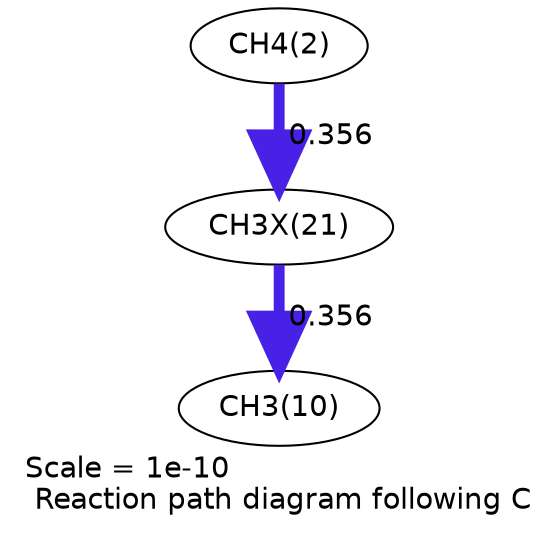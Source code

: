 digraph reaction_paths {
center=1;
s4 -> s60[fontname="Helvetica", penwidth=5.22, arrowsize=2.61, color="0.7, 0.856, 0.9"
, label=" 0.356"];
s60 -> s12[fontname="Helvetica", penwidth=5.22, arrowsize=2.61, color="0.7, 0.856, 0.9"
, label=" 0.356"];
s4 [ fontname="Helvetica", label="CH4(2)"];
s12 [ fontname="Helvetica", label="CH3(10)"];
s60 [ fontname="Helvetica", label="CH3X(21)"];
 label = "Scale = 1e-10\l Reaction path diagram following C";
 fontname = "Helvetica";
}
